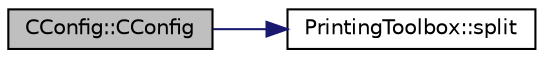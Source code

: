 digraph "CConfig::CConfig"
{
 // LATEX_PDF_SIZE
  edge [fontname="Helvetica",fontsize="10",labelfontname="Helvetica",labelfontsize="10"];
  node [fontname="Helvetica",fontsize="10",shape=record];
  rankdir="LR";
  Node1 [label="CConfig::CConfig",height=0.2,width=0.4,color="black", fillcolor="grey75", style="filled", fontcolor="black",tooltip="Constructor of the class which reads the input file."];
  Node1 -> Node2 [color="midnightblue",fontsize="10",style="solid",fontname="Helvetica"];
  Node2 [label="PrintingToolbox::split",height=0.2,width=0.4,color="black", fillcolor="white", style="filled",URL="$namespacePrintingToolbox.html#abd4b09ef601c48797157b3576d4c7141",tooltip=" "];
}
